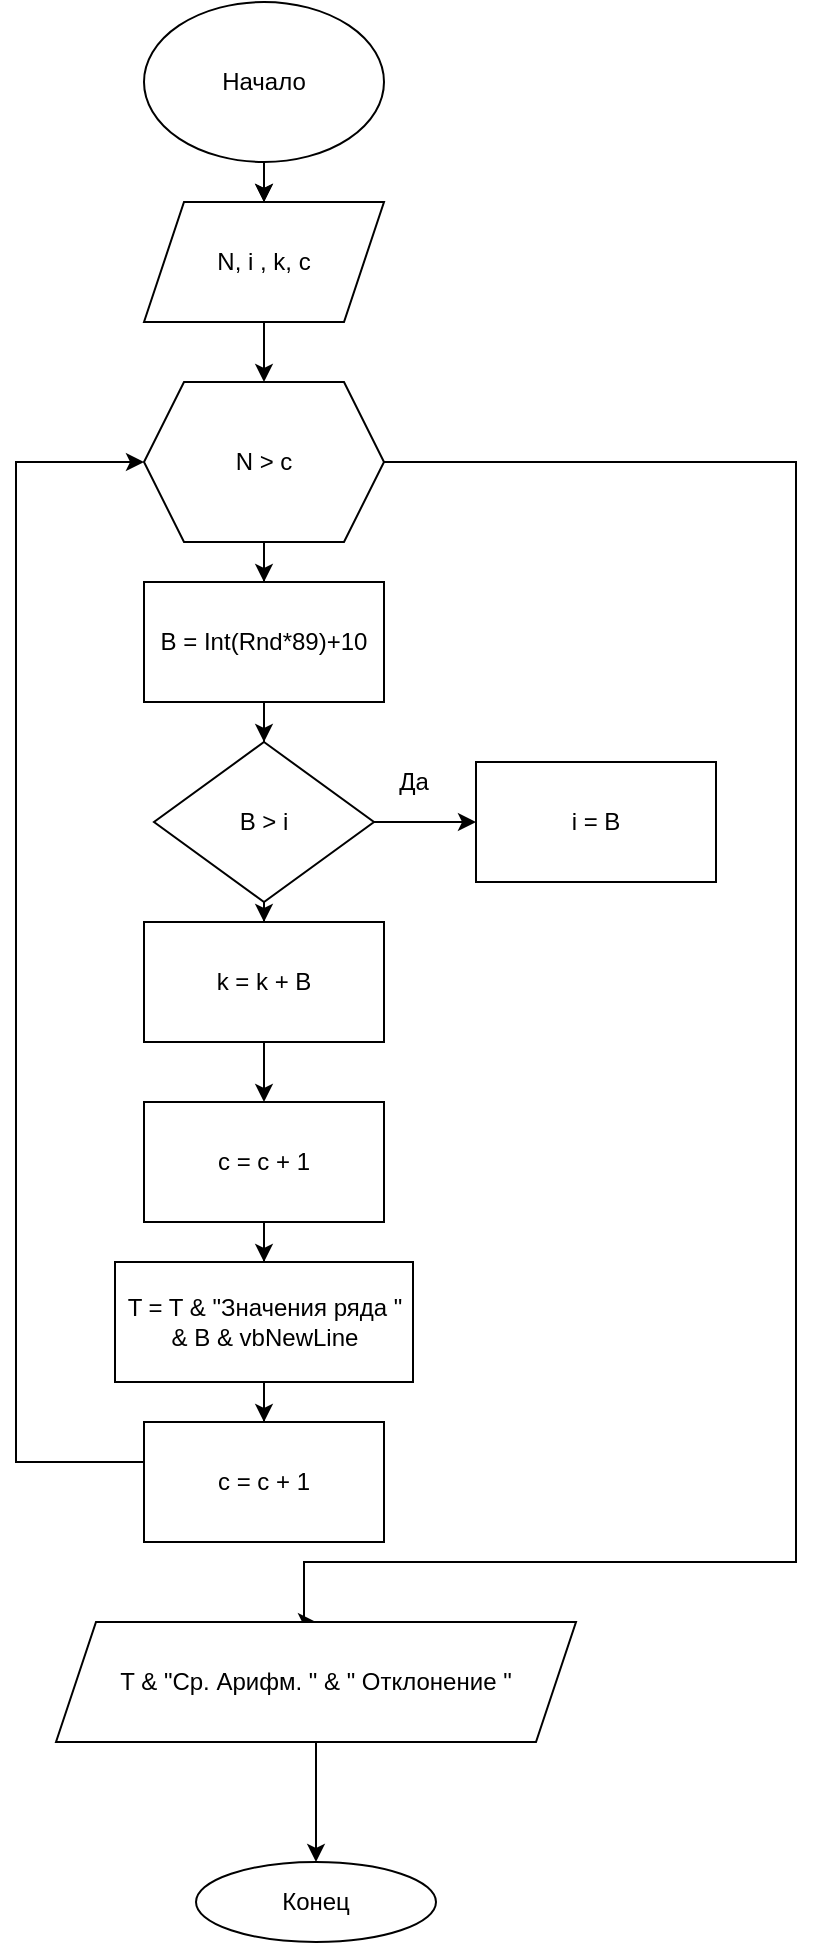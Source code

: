 <mxfile version="15.2.7" type="device"><diagram id="V4s0wtmOtkqlt9YSR5yC" name="Страница 1"><mxGraphModel dx="1024" dy="592" grid="1" gridSize="10" guides="1" tooltips="1" connect="1" arrows="1" fold="1" page="1" pageScale="1" pageWidth="827" pageHeight="1169" math="0" shadow="0"><root><mxCell id="0"/><mxCell id="1" parent="0"/><mxCell id="vB_fgO0X-tghzCVarDYp-7" style="edgeStyle=orthogonalEdgeStyle;rounded=0;orthogonalLoop=1;jettySize=auto;html=1;" parent="1" source="vB_fgO0X-tghzCVarDYp-2" target="vB_fgO0X-tghzCVarDYp-8" edge="1"><mxGeometry relative="1" as="geometry"><mxPoint x="420" y="330" as="targetPoint"/></mxGeometry></mxCell><mxCell id="l7yzqmlJJ0Y3LzI7Fe3G-11" style="edgeStyle=orthogonalEdgeStyle;rounded=0;orthogonalLoop=1;jettySize=auto;html=1;entryX=0.5;entryY=0;entryDx=0;entryDy=0;" edge="1" parent="1" source="vB_fgO0X-tghzCVarDYp-2" target="l7yzqmlJJ0Y3LzI7Fe3G-9"><mxGeometry relative="1" as="geometry"><Array as="points"><mxPoint x="680" y="230"/><mxPoint x="680" y="780"/><mxPoint x="434" y="780"/></Array></mxGeometry></mxCell><mxCell id="vB_fgO0X-tghzCVarDYp-2" value="N &amp;gt; c" style="shape=hexagon;perimeter=hexagonPerimeter2;whiteSpace=wrap;html=1;fixedSize=1;" parent="1" vertex="1"><mxGeometry x="354" y="190" width="120" height="80" as="geometry"/></mxCell><mxCell id="vB_fgO0X-tghzCVarDYp-4" style="edgeStyle=orthogonalEdgeStyle;rounded=0;orthogonalLoop=1;jettySize=auto;html=1;" parent="1" source="vB_fgO0X-tghzCVarDYp-3" target="vB_fgO0X-tghzCVarDYp-5" edge="1"><mxGeometry relative="1" as="geometry"><mxPoint x="414" y="120" as="targetPoint"/></mxGeometry></mxCell><mxCell id="vB_fgO0X-tghzCVarDYp-18" value="" style="edgeStyle=orthogonalEdgeStyle;rounded=0;orthogonalLoop=1;jettySize=auto;html=1;" parent="1" source="vB_fgO0X-tghzCVarDYp-3" target="vB_fgO0X-tghzCVarDYp-5" edge="1"><mxGeometry relative="1" as="geometry"/></mxCell><mxCell id="vB_fgO0X-tghzCVarDYp-3" value="Начало" style="ellipse;whiteSpace=wrap;html=1;" parent="1" vertex="1"><mxGeometry x="354" width="120" height="80" as="geometry"/></mxCell><mxCell id="vB_fgO0X-tghzCVarDYp-6" style="edgeStyle=orthogonalEdgeStyle;rounded=0;orthogonalLoop=1;jettySize=auto;html=1;" parent="1" source="vB_fgO0X-tghzCVarDYp-5" target="vB_fgO0X-tghzCVarDYp-2" edge="1"><mxGeometry relative="1" as="geometry"/></mxCell><mxCell id="vB_fgO0X-tghzCVarDYp-5" value="N, i , k, c" style="shape=parallelogram;perimeter=parallelogramPerimeter;whiteSpace=wrap;html=1;fixedSize=1;" parent="1" vertex="1"><mxGeometry x="354" y="100" width="120" height="60" as="geometry"/></mxCell><mxCell id="vB_fgO0X-tghzCVarDYp-9" style="edgeStyle=orthogonalEdgeStyle;rounded=0;orthogonalLoop=1;jettySize=auto;html=1;" parent="1" source="vB_fgO0X-tghzCVarDYp-8" target="vB_fgO0X-tghzCVarDYp-19" edge="1"><mxGeometry relative="1" as="geometry"><mxPoint x="414" y="370" as="targetPoint"/></mxGeometry></mxCell><mxCell id="vB_fgO0X-tghzCVarDYp-8" value="B = Int(Rnd*89)+10" style="rounded=0;whiteSpace=wrap;html=1;" parent="1" vertex="1"><mxGeometry x="354" y="290" width="120" height="60" as="geometry"/></mxCell><mxCell id="vB_fgO0X-tghzCVarDYp-13" style="edgeStyle=orthogonalEdgeStyle;rounded=0;orthogonalLoop=1;jettySize=auto;html=1;entryX=0;entryY=0.5;entryDx=0;entryDy=0;" parent="1" source="vB_fgO0X-tghzCVarDYp-12" target="vB_fgO0X-tghzCVarDYp-2" edge="1"><mxGeometry relative="1" as="geometry"><Array as="points"><mxPoint x="290" y="730"/><mxPoint x="290" y="230"/></Array></mxGeometry></mxCell><mxCell id="vB_fgO0X-tghzCVarDYp-12" value="c = c + 1" style="rounded=0;whiteSpace=wrap;html=1;" parent="1" vertex="1"><mxGeometry x="354" y="710" width="120" height="60" as="geometry"/></mxCell><mxCell id="vB_fgO0X-tghzCVarDYp-17" value="Конец" style="ellipse;whiteSpace=wrap;html=1;" parent="1" vertex="1"><mxGeometry x="380" y="930" width="120" height="40" as="geometry"/></mxCell><mxCell id="vB_fgO0X-tghzCVarDYp-20" style="edgeStyle=orthogonalEdgeStyle;rounded=0;orthogonalLoop=1;jettySize=auto;html=1;entryX=0;entryY=0.5;entryDx=0;entryDy=0;" parent="1" source="vB_fgO0X-tghzCVarDYp-19" edge="1" target="vB_fgO0X-tghzCVarDYp-22"><mxGeometry relative="1" as="geometry"><mxPoint x="520" y="420" as="targetPoint"/></mxGeometry></mxCell><mxCell id="vB_fgO0X-tghzCVarDYp-23" style="edgeStyle=orthogonalEdgeStyle;rounded=0;orthogonalLoop=1;jettySize=auto;html=1;" parent="1" source="vB_fgO0X-tghzCVarDYp-19" target="l7yzqmlJJ0Y3LzI7Fe3G-3" edge="1"><mxGeometry relative="1" as="geometry"><mxPoint x="414" y="490" as="targetPoint"/></mxGeometry></mxCell><mxCell id="vB_fgO0X-tghzCVarDYp-19" value="B &amp;gt; i" style="rhombus;whiteSpace=wrap;html=1;" parent="1" vertex="1"><mxGeometry x="359" y="370" width="110" height="80" as="geometry"/></mxCell><mxCell id="vB_fgO0X-tghzCVarDYp-21" value="Да" style="text;html=1;strokeColor=none;fillColor=none;align=center;verticalAlign=middle;whiteSpace=wrap;rounded=0;" parent="1" vertex="1"><mxGeometry x="469" y="380" width="40" height="20" as="geometry"/></mxCell><mxCell id="vB_fgO0X-tghzCVarDYp-22" value="i = B" style="rounded=0;whiteSpace=wrap;html=1;" parent="1" vertex="1"><mxGeometry x="520" y="380" width="120" height="60" as="geometry"/></mxCell><mxCell id="l7yzqmlJJ0Y3LzI7Fe3G-6" style="edgeStyle=orthogonalEdgeStyle;rounded=0;orthogonalLoop=1;jettySize=auto;html=1;" edge="1" parent="1" source="l7yzqmlJJ0Y3LzI7Fe3G-1" target="vB_fgO0X-tghzCVarDYp-12"><mxGeometry relative="1" as="geometry"/></mxCell><mxCell id="l7yzqmlJJ0Y3LzI7Fe3G-1" value="T = T &amp;amp; &quot;Значения ряда &quot; &amp;amp; B &amp;amp; vbNewLine" style="rounded=0;whiteSpace=wrap;html=1;" vertex="1" parent="1"><mxGeometry x="339.5" y="630" width="149" height="60" as="geometry"/></mxCell><mxCell id="l7yzqmlJJ0Y3LzI7Fe3G-4" style="edgeStyle=orthogonalEdgeStyle;rounded=0;orthogonalLoop=1;jettySize=auto;html=1;" edge="1" parent="1" source="l7yzqmlJJ0Y3LzI7Fe3G-3" target="l7yzqmlJJ0Y3LzI7Fe3G-5"><mxGeometry relative="1" as="geometry"><mxPoint x="414" y="540" as="targetPoint"/></mxGeometry></mxCell><mxCell id="l7yzqmlJJ0Y3LzI7Fe3G-3" value="k = k + B" style="rounded=0;whiteSpace=wrap;html=1;" vertex="1" parent="1"><mxGeometry x="354" y="460" width="120" height="60" as="geometry"/></mxCell><mxCell id="l7yzqmlJJ0Y3LzI7Fe3G-7" style="edgeStyle=orthogonalEdgeStyle;rounded=0;orthogonalLoop=1;jettySize=auto;html=1;" edge="1" parent="1" source="l7yzqmlJJ0Y3LzI7Fe3G-5" target="l7yzqmlJJ0Y3LzI7Fe3G-1"><mxGeometry relative="1" as="geometry"/></mxCell><mxCell id="l7yzqmlJJ0Y3LzI7Fe3G-5" value="c = c + 1" style="rounded=0;whiteSpace=wrap;html=1;" vertex="1" parent="1"><mxGeometry x="354" y="550" width="120" height="60" as="geometry"/></mxCell><mxCell id="l7yzqmlJJ0Y3LzI7Fe3G-12" style="edgeStyle=orthogonalEdgeStyle;rounded=0;orthogonalLoop=1;jettySize=auto;html=1;" edge="1" parent="1" source="l7yzqmlJJ0Y3LzI7Fe3G-9" target="vB_fgO0X-tghzCVarDYp-17"><mxGeometry relative="1" as="geometry"/></mxCell><mxCell id="l7yzqmlJJ0Y3LzI7Fe3G-9" value="T &amp;amp; &quot;Ср. Арифм. &quot; &amp;amp; &quot; Отклонение &quot;" style="shape=parallelogram;perimeter=parallelogramPerimeter;whiteSpace=wrap;html=1;fixedSize=1;" vertex="1" parent="1"><mxGeometry x="310" y="810" width="260" height="60" as="geometry"/></mxCell></root></mxGraphModel></diagram></mxfile>